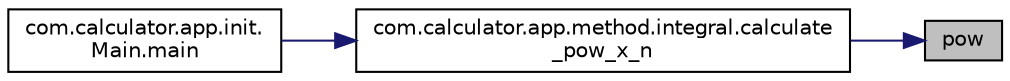 digraph "pow"
{
 // LATEX_PDF_SIZE
  edge [fontname="Helvetica",fontsize="10",labelfontname="Helvetica",labelfontsize="10"];
  node [fontname="Helvetica",fontsize="10",shape=record];
  rankdir="RL";
  Node1 [label="pow",height=0.2,width=0.4,color="black", fillcolor="grey75", style="filled", fontcolor="black",tooltip=" "];
  Node1 -> Node2 [dir="back",color="midnightblue",fontsize="10",style="solid",fontname="Helvetica"];
  Node2 [label="com.calculator.app.method.integral.calculate\l_pow_x_n",height=0.2,width=0.4,color="black", fillcolor="white", style="filled",URL="$classcom_1_1calculator_1_1app_1_1method_1_1integral.html#a6c3e2fd07c478bdbb4b9bb98f3d7a477",tooltip=" "];
  Node2 -> Node3 [dir="back",color="midnightblue",fontsize="10",style="solid",fontname="Helvetica"];
  Node3 [label="com.calculator.app.init.\lMain.main",height=0.2,width=0.4,color="black", fillcolor="white", style="filled",URL="$classcom_1_1calculator_1_1app_1_1init_1_1Main.html#a8b260eecbaabcef8473fd87ada040682",tooltip=" "];
}
